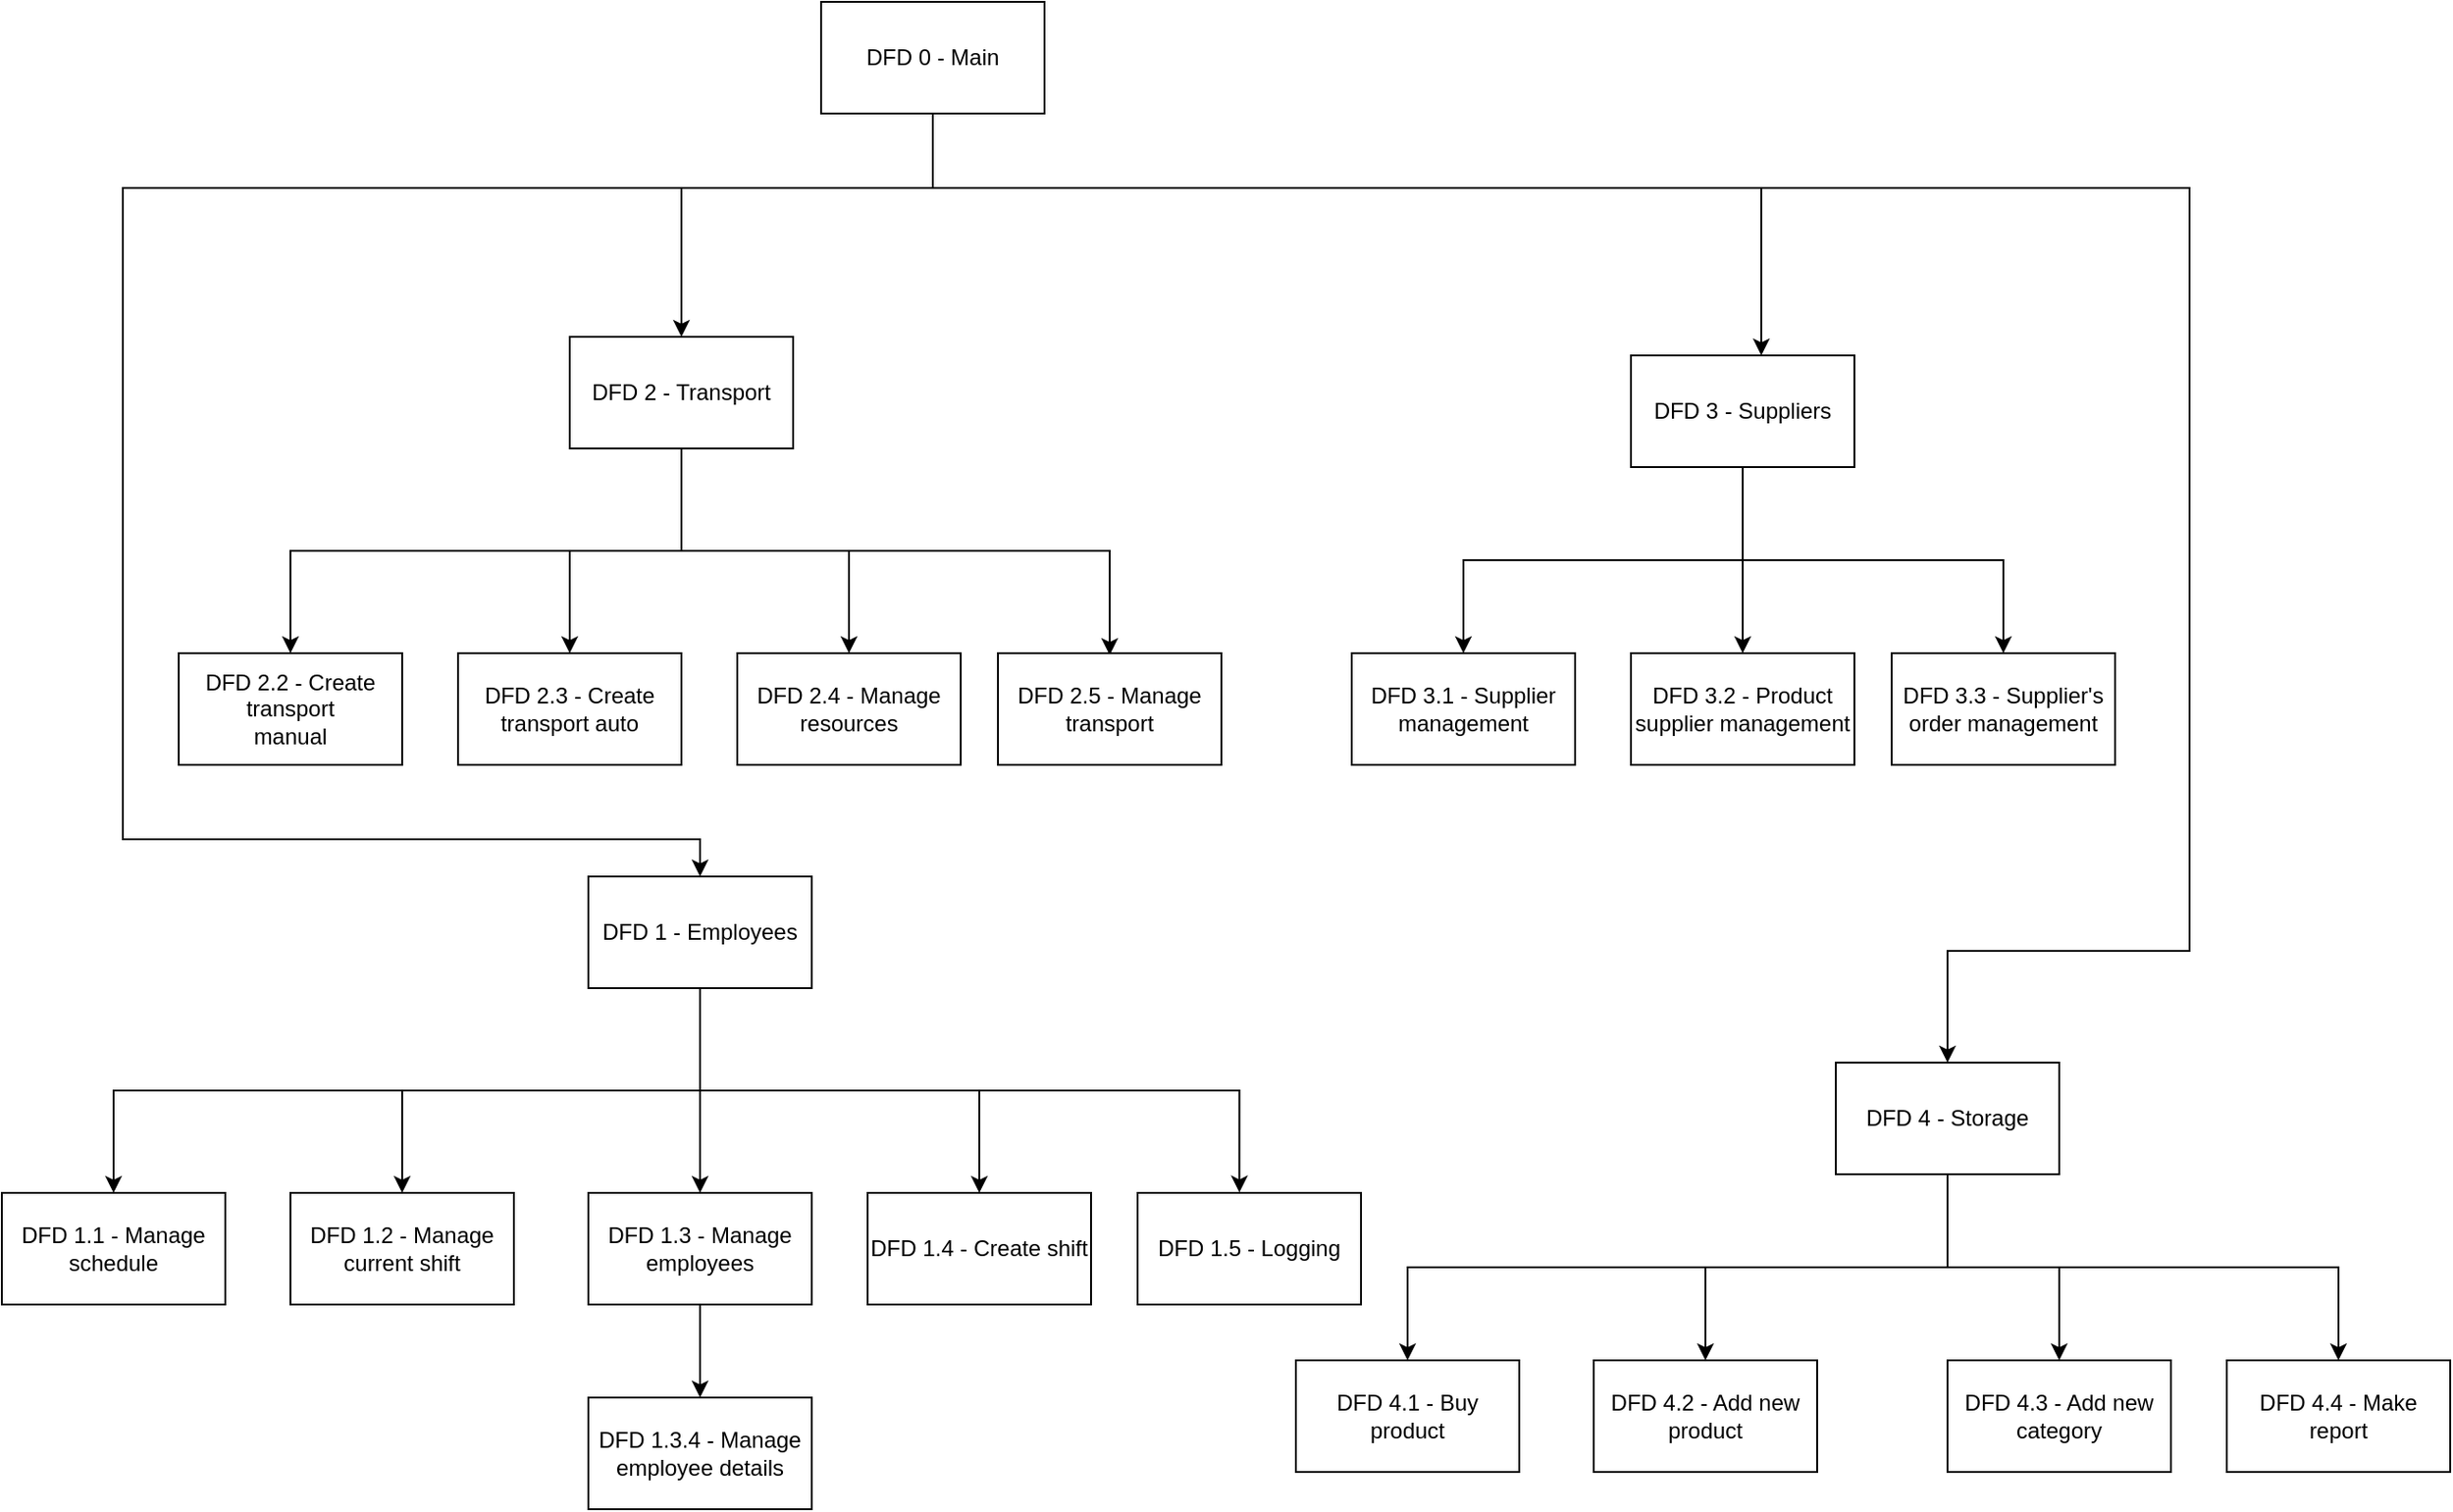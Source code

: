 <mxfile version="18.0.6" type="device"><diagram id="_jHzW3ju1jrNN2wlMl4l" name="Page-1"><mxGraphModel dx="2128" dy="641" grid="1" gridSize="10" guides="1" tooltips="1" connect="1" arrows="1" fold="1" page="1" pageScale="1" pageWidth="850" pageHeight="1100" math="0" shadow="0"><root><mxCell id="0"/><mxCell id="1" parent="0"/><mxCell id="NoTphIHc7BlZQ4BEA-sP-3" style="edgeStyle=orthogonalEdgeStyle;rounded=0;orthogonalLoop=1;jettySize=auto;html=1;entryX=0.5;entryY=0;entryDx=0;entryDy=0;" parent="1" source="NoTphIHc7BlZQ4BEA-sP-1" target="NoTphIHc7BlZQ4BEA-sP-2" edge="1"><mxGeometry relative="1" as="geometry"><mxPoint x="170" y="170" as="targetPoint"/><Array as="points"><mxPoint x="425" y="170"/><mxPoint x="-10" y="170"/><mxPoint x="-10" y="520"/><mxPoint x="300" y="520"/></Array></mxGeometry></mxCell><mxCell id="NoTphIHc7BlZQ4BEA-sP-4" style="edgeStyle=orthogonalEdgeStyle;rounded=0;orthogonalLoop=1;jettySize=auto;html=1;exitX=0.5;exitY=1;exitDx=0;exitDy=0;" parent="1" source="NoTphIHc7BlZQ4BEA-sP-1" target="NoTphIHc7BlZQ4BEA-sP-5" edge="1"><mxGeometry relative="1" as="geometry"><mxPoint x="290" y="250" as="targetPoint"/><Array as="points"><mxPoint x="425" y="170"/><mxPoint x="290" y="170"/></Array></mxGeometry></mxCell><mxCell id="NoTphIHc7BlZQ4BEA-sP-6" style="edgeStyle=orthogonalEdgeStyle;rounded=0;orthogonalLoop=1;jettySize=auto;html=1;exitX=0.5;exitY=1;exitDx=0;exitDy=0;" parent="1" source="NoTphIHc7BlZQ4BEA-sP-1" target="NoTphIHc7BlZQ4BEA-sP-7" edge="1"><mxGeometry relative="1" as="geometry"><mxPoint x="540" y="250" as="targetPoint"/><Array as="points"><mxPoint x="425" y="170"/><mxPoint x="870" y="170"/></Array></mxGeometry></mxCell><mxCell id="NoTphIHc7BlZQ4BEA-sP-8" style="edgeStyle=orthogonalEdgeStyle;rounded=0;orthogonalLoop=1;jettySize=auto;html=1;exitX=0.5;exitY=1;exitDx=0;exitDy=0;entryX=0.5;entryY=0;entryDx=0;entryDy=0;" parent="1" source="NoTphIHc7BlZQ4BEA-sP-1" target="NoTphIHc7BlZQ4BEA-sP-9" edge="1"><mxGeometry relative="1" as="geometry"><mxPoint x="710" y="250" as="targetPoint"/><Array as="points"><mxPoint x="425" y="170"/><mxPoint x="1100" y="170"/><mxPoint x="1100" y="580"/><mxPoint x="970" y="580"/></Array></mxGeometry></mxCell><mxCell id="NoTphIHc7BlZQ4BEA-sP-1" value="DFD 0 - Main" style="rounded=0;whiteSpace=wrap;html=1;" parent="1" vertex="1"><mxGeometry x="365" y="70" width="120" height="60" as="geometry"/></mxCell><mxCell id="NoTphIHc7BlZQ4BEA-sP-10" style="edgeStyle=orthogonalEdgeStyle;rounded=0;orthogonalLoop=1;jettySize=auto;html=1;exitX=0.5;exitY=1;exitDx=0;exitDy=0;entryX=0.5;entryY=0;entryDx=0;entryDy=0;" parent="1" source="NoTphIHc7BlZQ4BEA-sP-2" target="NoTphIHc7BlZQ4BEA-sP-11" edge="1"><mxGeometry relative="1" as="geometry"><mxPoint x="10" y="720" as="targetPoint"/></mxGeometry></mxCell><mxCell id="NoTphIHc7BlZQ4BEA-sP-12" style="edgeStyle=orthogonalEdgeStyle;rounded=0;orthogonalLoop=1;jettySize=auto;html=1;exitX=0.5;exitY=1;exitDx=0;exitDy=0;entryX=0.5;entryY=0;entryDx=0;entryDy=0;" parent="1" target="NoTphIHc7BlZQ4BEA-sP-13" edge="1"><mxGeometry relative="1" as="geometry"><mxPoint x="200" y="710" as="targetPoint"/><mxPoint x="300.0" y="605" as="sourcePoint"/><Array as="points"><mxPoint x="300" y="655"/><mxPoint x="140" y="655"/></Array></mxGeometry></mxCell><mxCell id="NoTphIHc7BlZQ4BEA-sP-14" style="edgeStyle=orthogonalEdgeStyle;rounded=0;orthogonalLoop=1;jettySize=auto;html=1;" parent="1" source="NoTphIHc7BlZQ4BEA-sP-2" target="NoTphIHc7BlZQ4BEA-sP-15" edge="1"><mxGeometry relative="1" as="geometry"><mxPoint x="360" y="710" as="targetPoint"/></mxGeometry></mxCell><mxCell id="NoTphIHc7BlZQ4BEA-sP-18" style="edgeStyle=orthogonalEdgeStyle;rounded=0;orthogonalLoop=1;jettySize=auto;html=1;exitX=0.5;exitY=1;exitDx=0;exitDy=0;" parent="1" target="NoTphIHc7BlZQ4BEA-sP-19" edge="1"><mxGeometry relative="1" as="geometry"><mxPoint x="490" y="710" as="targetPoint"/><mxPoint x="300" y="615" as="sourcePoint"/><Array as="points"><mxPoint x="300" y="655"/><mxPoint x="450" y="655"/></Array></mxGeometry></mxCell><mxCell id="NoTphIHc7BlZQ4BEA-sP-20" style="edgeStyle=orthogonalEdgeStyle;rounded=0;orthogonalLoop=1;jettySize=auto;html=1;exitX=0.5;exitY=1;exitDx=0;exitDy=0;entryX=0.539;entryY=-0.004;entryDx=0;entryDy=0;entryPerimeter=0;" parent="1" edge="1"><mxGeometry relative="1" as="geometry"><mxPoint x="589.68" y="709.76" as="targetPoint"/><mxPoint x="300.0" y="605" as="sourcePoint"/><Array as="points"><mxPoint x="300" y="655"/><mxPoint x="590" y="655"/></Array></mxGeometry></mxCell><mxCell id="NoTphIHc7BlZQ4BEA-sP-2" value="DFD 1 - Employees" style="rounded=0;whiteSpace=wrap;html=1;" parent="1" vertex="1"><mxGeometry x="240" y="540" width="120" height="60" as="geometry"/></mxCell><mxCell id="NoTphIHc7BlZQ4BEA-sP-22" style="edgeStyle=orthogonalEdgeStyle;rounded=0;orthogonalLoop=1;jettySize=auto;html=1;exitX=0.5;exitY=1;exitDx=0;exitDy=0;" parent="1" source="NoTphIHc7BlZQ4BEA-sP-5" target="NoTphIHc7BlZQ4BEA-sP-23" edge="1"><mxGeometry relative="1" as="geometry"><mxPoint x="190" y="400" as="targetPoint"/></mxGeometry></mxCell><mxCell id="NoTphIHc7BlZQ4BEA-sP-24" style="edgeStyle=orthogonalEdgeStyle;rounded=0;orthogonalLoop=1;jettySize=auto;html=1;" parent="1" source="NoTphIHc7BlZQ4BEA-sP-5" target="NoTphIHc7BlZQ4BEA-sP-25" edge="1"><mxGeometry relative="1" as="geometry"><mxPoint x="330" y="410" as="targetPoint"/></mxGeometry></mxCell><mxCell id="NoTphIHc7BlZQ4BEA-sP-26" style="edgeStyle=orthogonalEdgeStyle;rounded=0;orthogonalLoop=1;jettySize=auto;html=1;exitX=0.5;exitY=1;exitDx=0;exitDy=0;entryX=0.5;entryY=0;entryDx=0;entryDy=0;" parent="1" edge="1"><mxGeometry relative="1" as="geometry"><mxPoint x="380" y="420" as="targetPoint"/><mxPoint x="290" y="305" as="sourcePoint"/><Array as="points"><mxPoint x="290" y="365"/><mxPoint x="380" y="365"/></Array></mxGeometry></mxCell><mxCell id="NoTphIHc7BlZQ4BEA-sP-28" style="edgeStyle=orthogonalEdgeStyle;rounded=0;orthogonalLoop=1;jettySize=auto;html=1;exitX=0.5;exitY=1;exitDx=0;exitDy=0;" parent="1" edge="1"><mxGeometry relative="1" as="geometry"><mxPoint x="520.018" y="421" as="targetPoint"/><mxPoint x="290" y="315" as="sourcePoint"/><Array as="points"><mxPoint x="290" y="365"/><mxPoint x="520" y="365"/></Array></mxGeometry></mxCell><mxCell id="NoTphIHc7BlZQ4BEA-sP-5" value="DFD 2 - Transport" style="rounded=0;whiteSpace=wrap;html=1;" parent="1" vertex="1"><mxGeometry x="230" y="250" width="120" height="60" as="geometry"/></mxCell><mxCell id="NoTphIHc7BlZQ4BEA-sP-30" style="edgeStyle=orthogonalEdgeStyle;rounded=0;orthogonalLoop=1;jettySize=auto;html=1;exitX=0.5;exitY=1;exitDx=0;exitDy=0;" parent="1" source="NoTphIHc7BlZQ4BEA-sP-7" target="NoTphIHc7BlZQ4BEA-sP-32" edge="1"><mxGeometry relative="1" as="geometry"><mxPoint x="700" y="420" as="targetPoint"/></mxGeometry></mxCell><mxCell id="NoTphIHc7BlZQ4BEA-sP-31" style="edgeStyle=orthogonalEdgeStyle;rounded=0;orthogonalLoop=1;jettySize=auto;html=1;exitX=0.5;exitY=1;exitDx=0;exitDy=0;entryX=0.5;entryY=0;entryDx=0;entryDy=0;" parent="1" source="NoTphIHc7BlZQ4BEA-sP-7" target="NoTphIHc7BlZQ4BEA-sP-33" edge="1"><mxGeometry relative="1" as="geometry"><mxPoint x="830" y="400" as="targetPoint"/><Array as="points"/></mxGeometry></mxCell><mxCell id="NoTphIHc7BlZQ4BEA-sP-34" style="edgeStyle=orthogonalEdgeStyle;rounded=0;orthogonalLoop=1;jettySize=auto;html=1;" parent="1" target="NoTphIHc7BlZQ4BEA-sP-35" edge="1"><mxGeometry relative="1" as="geometry"><mxPoint x="970" y="420" as="targetPoint"/><mxPoint x="880" y="320" as="sourcePoint"/><Array as="points"><mxPoint x="860" y="320"/><mxPoint x="860" y="370"/><mxPoint x="1000" y="370"/></Array></mxGeometry></mxCell><mxCell id="NoTphIHc7BlZQ4BEA-sP-7" value="DFD 3 - Suppliers" style="rounded=0;whiteSpace=wrap;html=1;" parent="1" vertex="1"><mxGeometry x="800" y="260" width="120" height="60" as="geometry"/></mxCell><mxCell id="NoTphIHc7BlZQ4BEA-sP-36" style="edgeStyle=orthogonalEdgeStyle;rounded=0;orthogonalLoop=1;jettySize=auto;html=1;exitX=0.5;exitY=1;exitDx=0;exitDy=0;" parent="1" source="NoTphIHc7BlZQ4BEA-sP-9" target="NoTphIHc7BlZQ4BEA-sP-37" edge="1"><mxGeometry relative="1" as="geometry"><mxPoint x="660" y="800" as="targetPoint"/></mxGeometry></mxCell><mxCell id="NoTphIHc7BlZQ4BEA-sP-38" style="edgeStyle=orthogonalEdgeStyle;rounded=0;orthogonalLoop=1;jettySize=auto;html=1;exitX=0.5;exitY=1;exitDx=0;exitDy=0;" parent="1" source="NoTphIHc7BlZQ4BEA-sP-9" target="NoTphIHc7BlZQ4BEA-sP-39" edge="1"><mxGeometry relative="1" as="geometry"><mxPoint x="790" y="800" as="targetPoint"/></mxGeometry></mxCell><mxCell id="NoTphIHc7BlZQ4BEA-sP-40" style="edgeStyle=orthogonalEdgeStyle;rounded=0;orthogonalLoop=1;jettySize=auto;html=1;" parent="1" source="NoTphIHc7BlZQ4BEA-sP-9" target="NoTphIHc7BlZQ4BEA-sP-41" edge="1"><mxGeometry relative="1" as="geometry"><mxPoint x="970" y="800" as="targetPoint"/></mxGeometry></mxCell><mxCell id="NoTphIHc7BlZQ4BEA-sP-42" style="edgeStyle=orthogonalEdgeStyle;rounded=0;orthogonalLoop=1;jettySize=auto;html=1;exitX=0.5;exitY=1;exitDx=0;exitDy=0;" parent="1" source="NoTphIHc7BlZQ4BEA-sP-9" target="NoTphIHc7BlZQ4BEA-sP-43" edge="1"><mxGeometry relative="1" as="geometry"><mxPoint x="1180" y="800" as="targetPoint"/></mxGeometry></mxCell><mxCell id="NoTphIHc7BlZQ4BEA-sP-9" value="DFD 4 - Storage" style="rounded=0;whiteSpace=wrap;html=1;" parent="1" vertex="1"><mxGeometry x="910" y="640" width="120" height="60" as="geometry"/></mxCell><mxCell id="NoTphIHc7BlZQ4BEA-sP-11" value="DFD 1.1 - Manage schedule" style="rounded=0;whiteSpace=wrap;html=1;" parent="1" vertex="1"><mxGeometry x="-75" y="710" width="120" height="60" as="geometry"/></mxCell><mxCell id="NoTphIHc7BlZQ4BEA-sP-13" value="DFD 1.2 - Manage current shift" style="rounded=0;whiteSpace=wrap;html=1;" parent="1" vertex="1"><mxGeometry x="80" y="710" width="120" height="60" as="geometry"/></mxCell><mxCell id="NoTphIHc7BlZQ4BEA-sP-16" style="edgeStyle=orthogonalEdgeStyle;rounded=0;orthogonalLoop=1;jettySize=auto;html=1;" parent="1" source="NoTphIHc7BlZQ4BEA-sP-15" target="NoTphIHc7BlZQ4BEA-sP-17" edge="1"><mxGeometry relative="1" as="geometry"><mxPoint x="360" y="840.0" as="targetPoint"/></mxGeometry></mxCell><mxCell id="NoTphIHc7BlZQ4BEA-sP-15" value="DFD 1.3 - Manage employees" style="rounded=0;whiteSpace=wrap;html=1;" parent="1" vertex="1"><mxGeometry x="240" y="710" width="120" height="60" as="geometry"/></mxCell><mxCell id="NoTphIHc7BlZQ4BEA-sP-17" value="DFD 1.3.4 - Manage employee details" style="rounded=0;whiteSpace=wrap;html=1;" parent="1" vertex="1"><mxGeometry x="240" y="820.0" width="120" height="60" as="geometry"/></mxCell><mxCell id="NoTphIHc7BlZQ4BEA-sP-19" value="DFD 1.4 - Create shift" style="rounded=0;whiteSpace=wrap;html=1;" parent="1" vertex="1"><mxGeometry x="390.0" y="710" width="120" height="60" as="geometry"/></mxCell><mxCell id="NoTphIHc7BlZQ4BEA-sP-21" value="DFD 1.5 - Logging" style="rounded=0;whiteSpace=wrap;html=1;" parent="1" vertex="1"><mxGeometry x="535.0" y="710" width="120" height="60" as="geometry"/></mxCell><mxCell id="NoTphIHc7BlZQ4BEA-sP-23" value="DFD 2.2 - Create transport&lt;br&gt;manual" style="rounded=0;whiteSpace=wrap;html=1;" parent="1" vertex="1"><mxGeometry x="20" y="420" width="120" height="60" as="geometry"/></mxCell><mxCell id="NoTphIHc7BlZQ4BEA-sP-25" value="DFD 2.3 - Create transport auto" style="rounded=0;whiteSpace=wrap;html=1;" parent="1" vertex="1"><mxGeometry x="170" y="420" width="120" height="60" as="geometry"/></mxCell><mxCell id="NoTphIHc7BlZQ4BEA-sP-27" value="DFD 2.4 - Manage resources" style="rounded=0;whiteSpace=wrap;html=1;" parent="1" vertex="1"><mxGeometry x="320" y="420" width="120" height="60" as="geometry"/></mxCell><mxCell id="NoTphIHc7BlZQ4BEA-sP-29" value="DFD 2.5 - Manage transport" style="rounded=0;whiteSpace=wrap;html=1;" parent="1" vertex="1"><mxGeometry x="460" y="420" width="120" height="60" as="geometry"/></mxCell><mxCell id="NoTphIHc7BlZQ4BEA-sP-32" value="DFD 3.1 - Supplier management" style="rounded=0;whiteSpace=wrap;html=1;" parent="1" vertex="1"><mxGeometry x="650" y="420" width="120" height="60" as="geometry"/></mxCell><mxCell id="NoTphIHc7BlZQ4BEA-sP-33" value="DFD 3.2 - Product supplier management" style="rounded=0;whiteSpace=wrap;html=1;" parent="1" vertex="1"><mxGeometry x="800" y="420" width="120" height="60" as="geometry"/></mxCell><mxCell id="NoTphIHc7BlZQ4BEA-sP-35" value="DFD 3.3 - Supplier's order management" style="rounded=0;whiteSpace=wrap;html=1;" parent="1" vertex="1"><mxGeometry x="940" y="420" width="120" height="60" as="geometry"/></mxCell><mxCell id="NoTphIHc7BlZQ4BEA-sP-37" value="DFD 4.1 - Buy product" style="rounded=0;whiteSpace=wrap;html=1;" parent="1" vertex="1"><mxGeometry x="620" y="800" width="120" height="60" as="geometry"/></mxCell><mxCell id="NoTphIHc7BlZQ4BEA-sP-39" value="DFD 4.2 - Add new product" style="rounded=0;whiteSpace=wrap;html=1;" parent="1" vertex="1"><mxGeometry x="780" y="800" width="120" height="60" as="geometry"/></mxCell><mxCell id="NoTphIHc7BlZQ4BEA-sP-41" value="DFD 4.3 - Add new category" style="rounded=0;whiteSpace=wrap;html=1;" parent="1" vertex="1"><mxGeometry x="970" y="800" width="120" height="60" as="geometry"/></mxCell><mxCell id="NoTphIHc7BlZQ4BEA-sP-43" value="DFD 4.4 - Make report" style="rounded=0;whiteSpace=wrap;html=1;" parent="1" vertex="1"><mxGeometry x="1120" y="800" width="120" height="60" as="geometry"/></mxCell></root></mxGraphModel></diagram></mxfile>